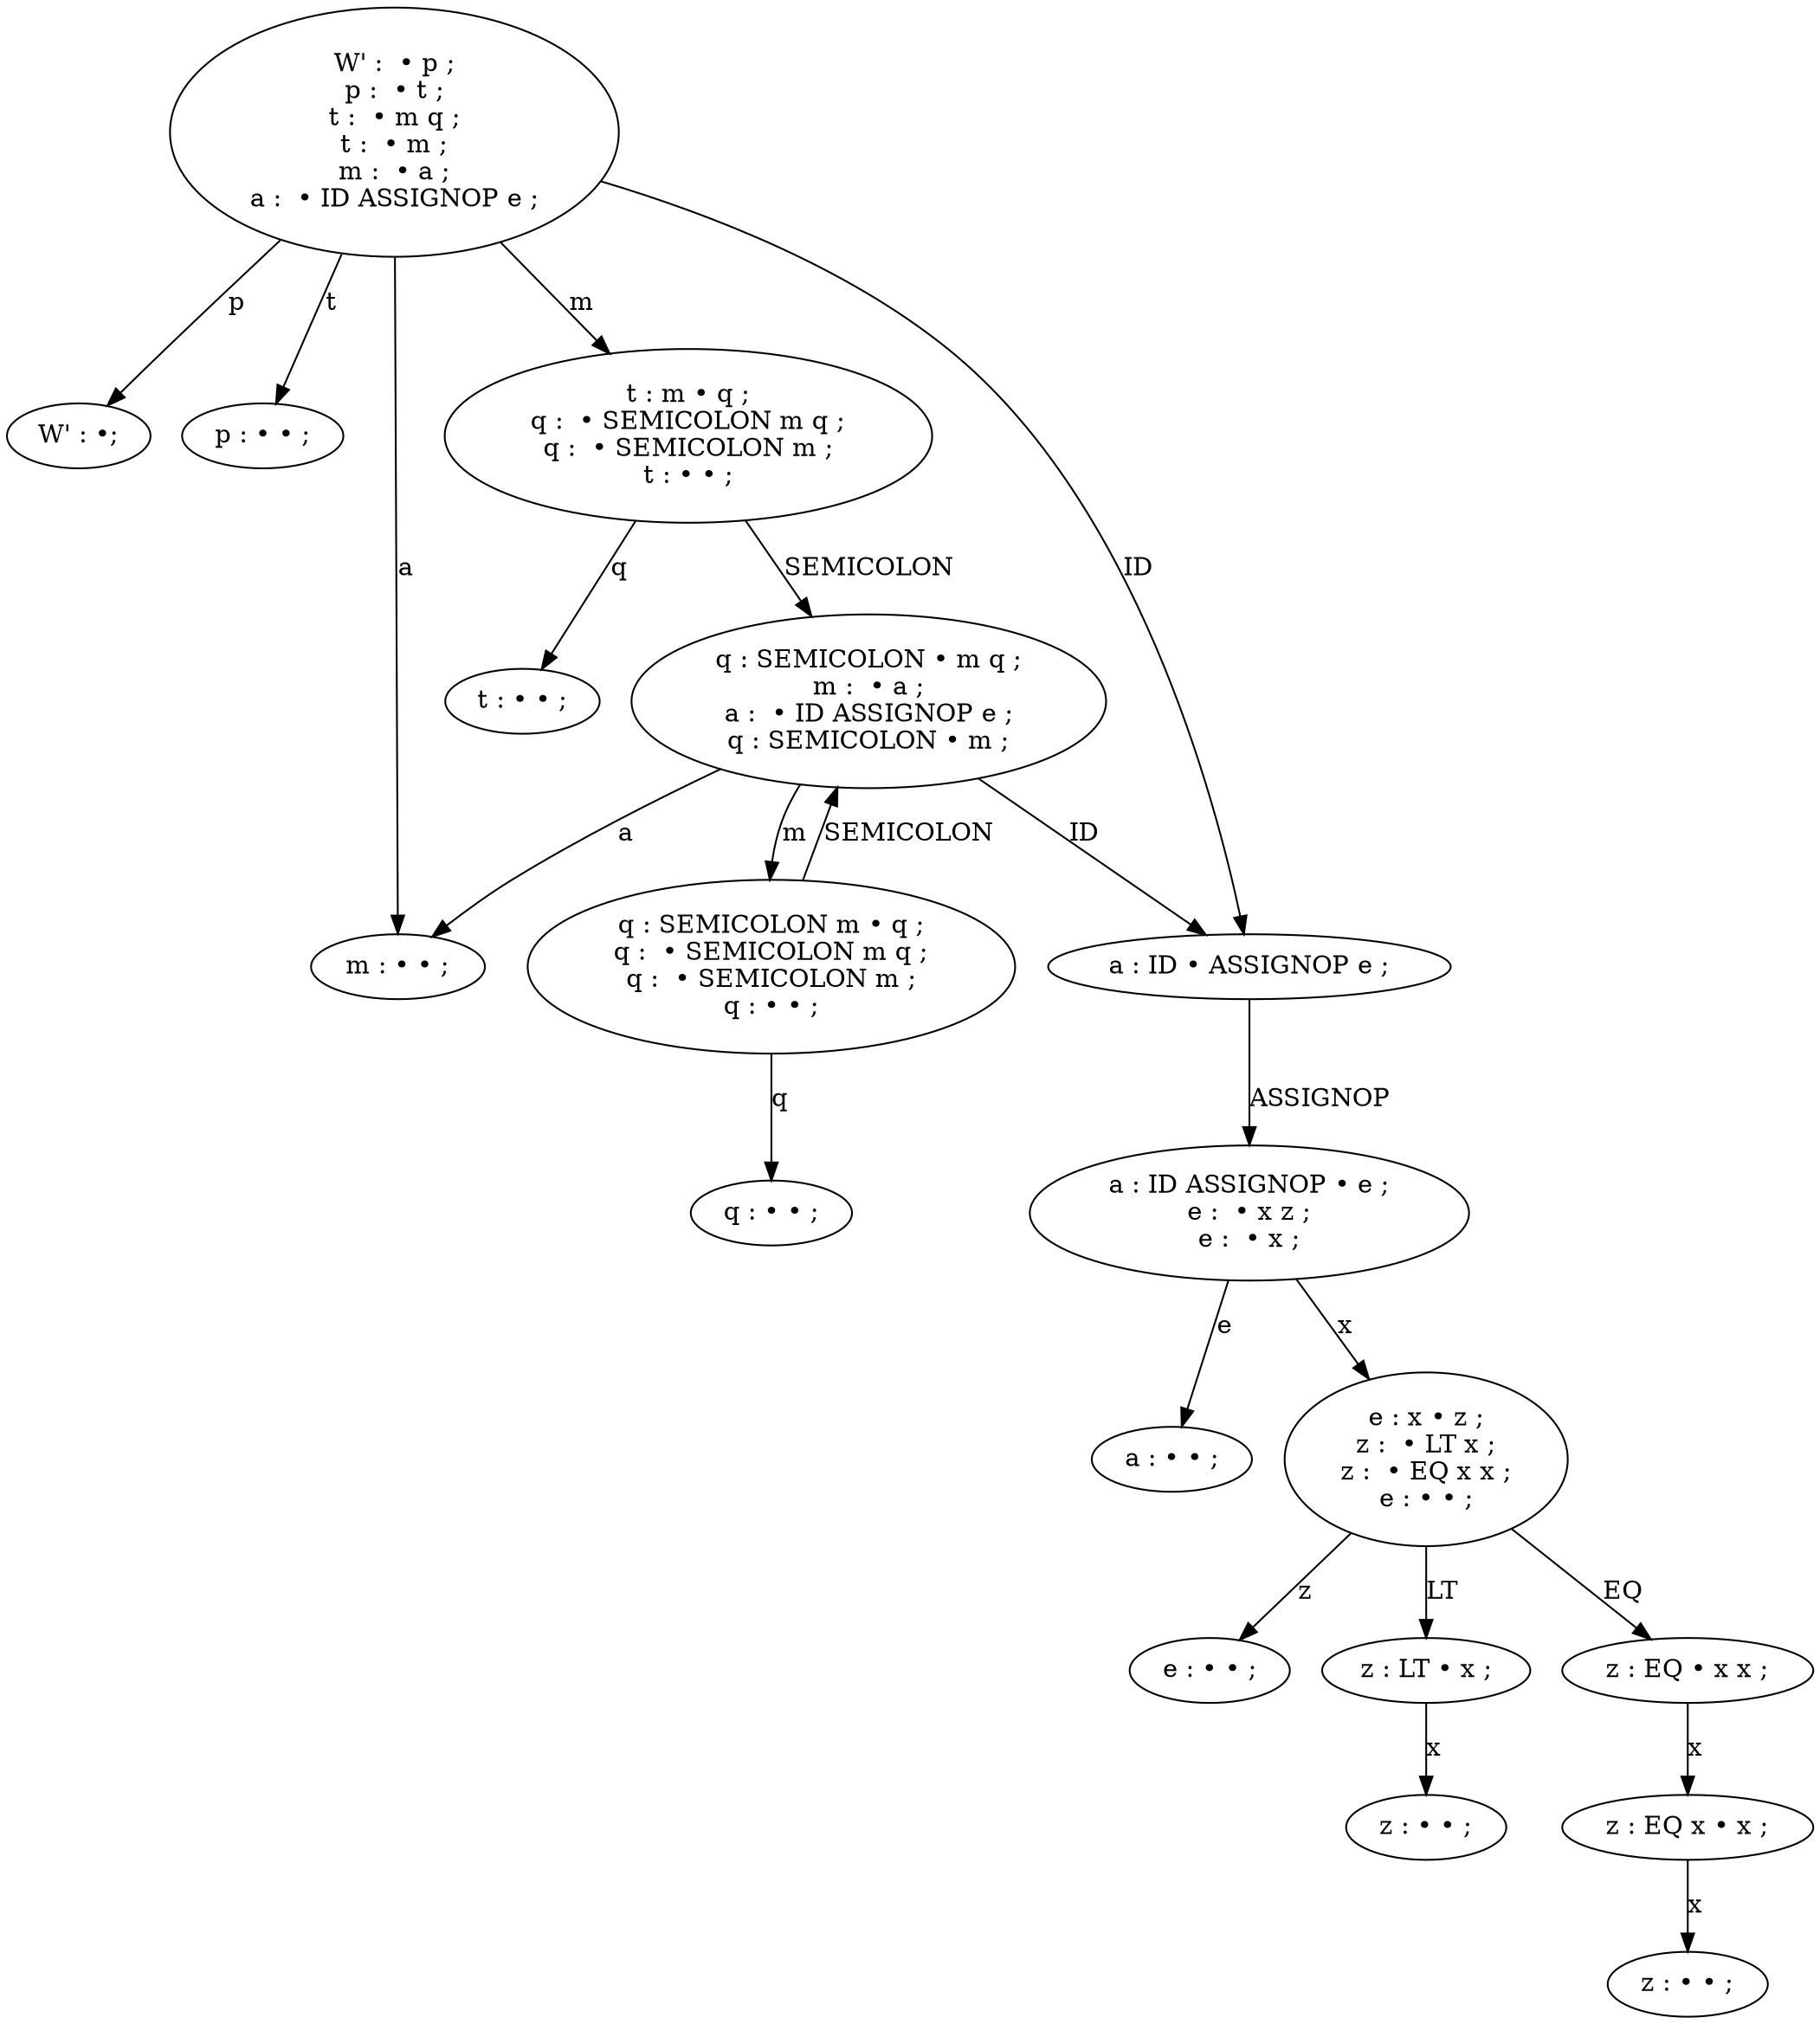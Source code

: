digraph {
	I0 [label="W' :  • p ;
p :  • t ;
t :  • m q ;
t :  • m ;
m :  • a ;
a :  • ID ASSIGNOP e ;
"]
	I1 [label="W' : •;
"]
	I2 [label="p : • • ;
"]
	I3 [label="t : m • q ;
q :  • SEMICOLON m q ;
q :  • SEMICOLON m ;
t : • • ;
"]
	I4 [label="m : • • ;
"]
	I5 [label="a : ID • ASSIGNOP e ;
"]
	I6 [label="t : • • ;
"]
	I7 [label="q : SEMICOLON • m q ;
m :  • a ;
a :  • ID ASSIGNOP e ;
q : SEMICOLON • m ;
"]
	I8 [label="a : ID ASSIGNOP • e ;
e :  • x z ;
e :  • x ;
"]
	I9 [label="q : SEMICOLON m • q ;
q :  • SEMICOLON m q ;
q :  • SEMICOLON m ;
q : • • ;
"]
	I10 [label="a : • • ;
"]
	I11 [label="e : x • z ;
z :  • LT x ;
z :  • EQ x x ;
e : • • ;
"]
	I12 [label="q : • • ;
"]
	I13 [label="e : • • ;
"]
	I14 [label="z : LT • x ;
"]
	I15 [label="z : EQ • x x ;
"]
	I16 [label="z : • • ;
"]
	I17 [label="z : EQ x • x ;
"]
	I18 [label="z : • • ;
"]
	I0 -> I1 [label=p]
	I0 -> I2 [label=t]
	I0 -> I3 [label=m]
	I0 -> I4 [label=a]
	I0 -> I5 [label=ID]
	I3 -> I6 [label=q]
	I3 -> I7 [label=SEMICOLON]
	I5 -> I8 [label=ASSIGNOP]
	I7 -> I9 [label=m]
	I7 -> I4 [label=a]
	I7 -> I5 [label=ID]
	I8 -> I10 [label=e]
	I8 -> I11 [label=x]
	I9 -> I12 [label=q]
	I9 -> I7 [label=SEMICOLON]
	I11 -> I13 [label=z]
	I11 -> I14 [label=LT]
	I11 -> I15 [label=EQ]
	I14 -> I16 [label=x]
	I15 -> I17 [label=x]
	I17 -> I18 [label=x]
}

